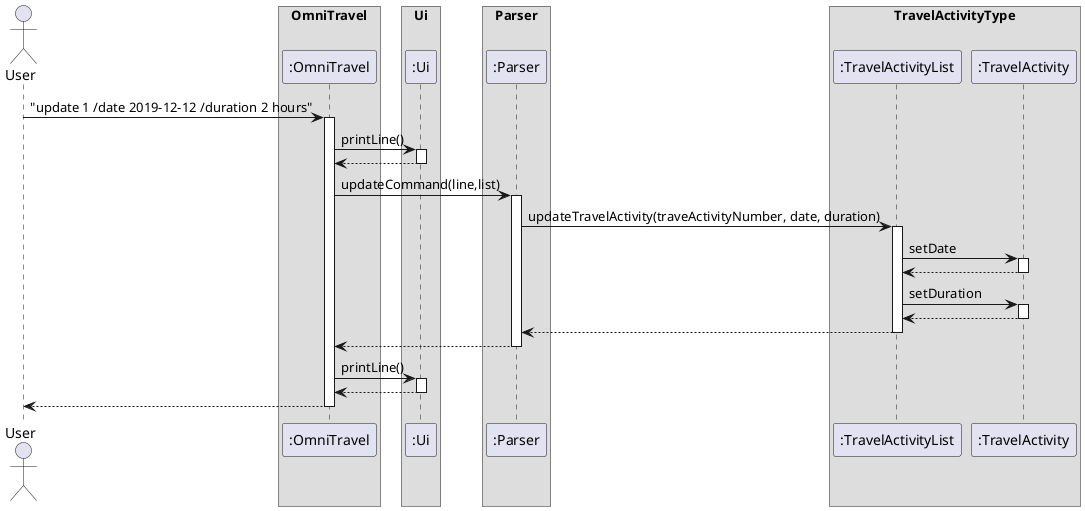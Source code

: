 @startuml
'https://plantuml.com/sequence-diagram



actor User as user

box OmniTravel
participant ":OmniTravel" as OmniTravel

box Ui
participant ":Ui" as Ui

box Parser
participant ":Parser" as Parser
end box

box TravelActivityType
participant ":TravelActivityList" as TravelActivityList
participant ":TravelActivity" as TravelActivity
end box

user -> OmniTravel : "update 1 /date 2019-12-12 /duration 2 hours"
activate OmniTravel
OmniTravel -> Ui : printLine()
activate Ui
Ui --> OmniTravel
deactivate Ui
OmniTravel-> Parser : updateCommand(line,list)
activate Parser
Parser -> TravelActivityList: updateTravelActivity(traveActivityNumber, date, duration)
activate TravelActivityList
TravelActivityList -> TravelActivity: setDate
activate TravelActivity
TravelActivity --> TravelActivityList
deactivate TravelActivity
TravelActivityList -> TravelActivity: setDuration
activate TravelActivity
TravelActivity --> TravelActivityList
deactivate TravelActivity
TravelActivityList --> Parser
deactivate TravelActivityList
Parser -->OmniTravel
deactivate Parser
OmniTravel-> Ui : printLine()
activate Ui
Ui -->OmniTravel
deactivate Ui
OmniTravel --> user
deactivate OmniTravel


@enduml